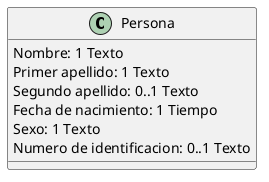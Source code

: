 @startuml
class Persona{
Nombre: 1 Texto
Primer apellido: 1 Texto
Segundo apellido: 0..1 Texto
Fecha de nacimiento: 1 Tiempo
Sexo: 1 Texto
Numero de identificacion: 0..1 Texto
}

@enduml
